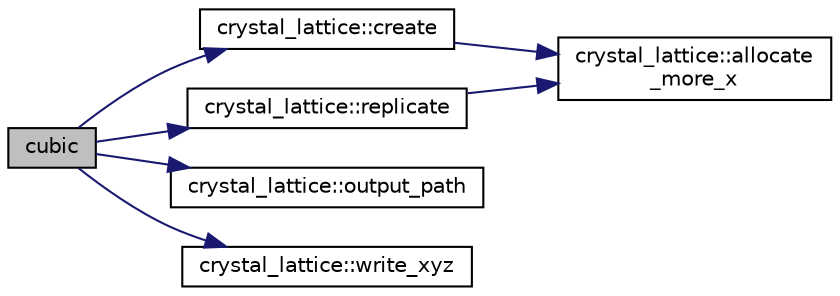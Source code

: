 digraph "cubic"
{
  edge [fontname="Helvetica",fontsize="10",labelfontname="Helvetica",labelfontsize="10"];
  node [fontname="Helvetica",fontsize="10",shape=record];
  rankdir="LR";
  Node0 [label="cubic",height=0.2,width=0.4,color="black", fillcolor="grey75", style="filled", fontcolor="black"];
  Node0 -> Node1 [color="midnightblue",fontsize="10",style="solid",fontname="Helvetica"];
  Node1 [label="crystal_lattice::create",height=0.2,width=0.4,color="black", fillcolor="white", style="filled",URL="$namespacecrystal__lattice.html#ad70644846195cc9116b59bbc5c0c486b",tooltip="Инициализирует массивы POSITIONS, ATOM_IDS и LATTICE_VECTORS значениями входных переменных. "];
  Node1 -> Node2 [color="midnightblue",fontsize="10",style="solid",fontname="Helvetica"];
  Node2 [label="crystal_lattice::allocate\l_more_x",height=0.2,width=0.4,color="black", fillcolor="white", style="filled",URL="$namespacecrystal__lattice.html#a1943406cbde95385437fac84197f9426",tooltip="Увеличивает массивы координат атомов и их типов. "];
  Node0 -> Node3 [color="midnightblue",fontsize="10",style="solid",fontname="Helvetica"];
  Node3 [label="crystal_lattice::replicate",height=0.2,width=0.4,color="black", fillcolor="white", style="filled",URL="$namespacecrystal__lattice.html#ae3ea349cd216cd0f31efdd2d84704007",tooltip="Копирует текущую ячейку t(1) раз по первому вектору решетки, t(2) раз по второму, t(3) раз по третьем..."];
  Node3 -> Node2 [color="midnightblue",fontsize="10",style="solid",fontname="Helvetica"];
  Node0 -> Node4 [color="midnightblue",fontsize="10",style="solid",fontname="Helvetica"];
  Node4 [label="crystal_lattice::output_path",height=0.2,width=0.4,color="black", fillcolor="white", style="filled",URL="$namespacecrystal__lattice.html#ae9bc1e02bee4558ba4964ecae4c8ab3e",tooltip="Возвращает путь вывода введенный при запуске программы. "];
  Node0 -> Node5 [color="midnightblue",fontsize="10",style="solid",fontname="Helvetica"];
  Node5 [label="crystal_lattice::write_xyz",height=0.2,width=0.4,color="black", fillcolor="white", style="filled",URL="$namespacecrystal__lattice.html#a973f0596d4738cf20ad408cc7551a1c9",tooltip="Выводит информацию об атомах в формате .xyz. "];
}
